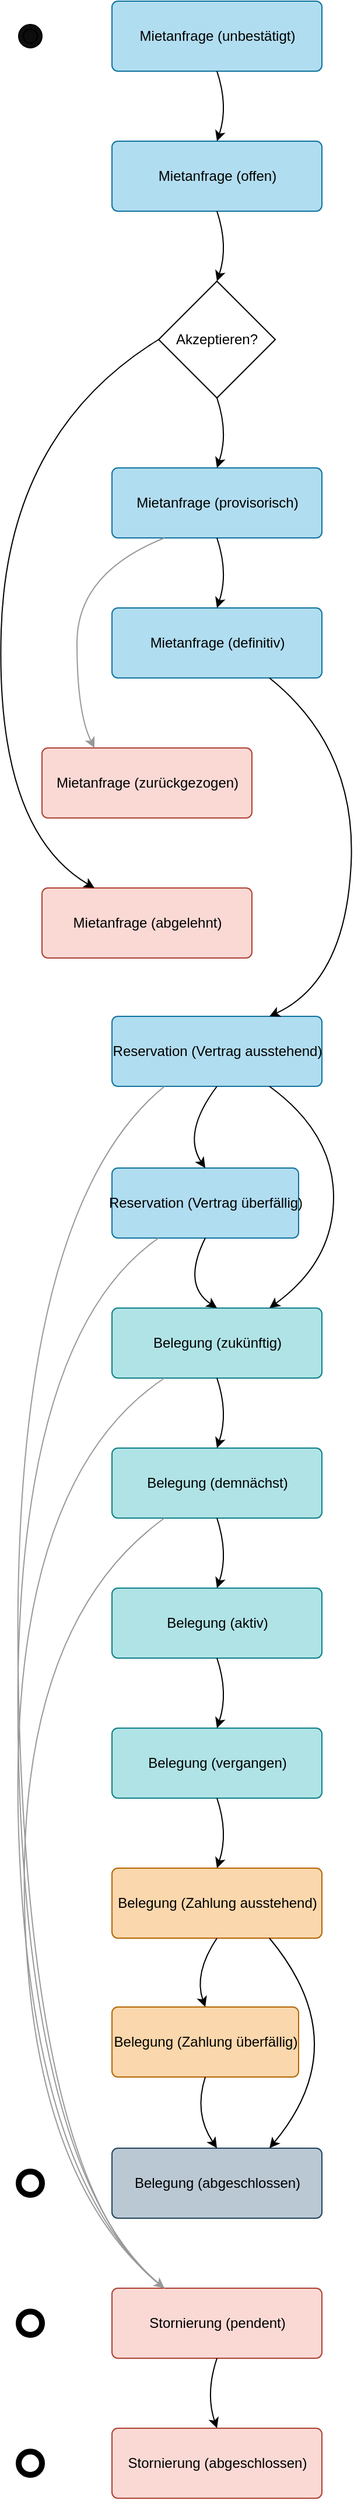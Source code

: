 <mxfile version="14.2.7" type="device"><diagram id="GsGmZt8xuK21H6n7ipCY" name="Page-1"><mxGraphModel dx="2225" dy="1017" grid="1" gridSize="10" guides="1" tooltips="1" connect="1" arrows="1" fold="1" page="1" pageScale="1" pageWidth="400" pageHeight="2400" math="0" shadow="0"><root><mxCell id="0"/><mxCell id="1" parent="0"/><mxCell id="BtBKTTmewsj6Bl9kPnDO-2" value="" style="ellipse;shape=doubleEllipse;html=1;dashed=0;whitespace=wrap;aspect=fixed;fillColor=#0D0D0D;" parent="1" vertex="1"><mxGeometry x="-370" y="150" width="20" height="20" as="geometry"/></mxCell><mxCell id="BtBKTTmewsj6Bl9kPnDO-5" value="Mietanfrage (unbestätigt)" style="html=1;align=center;verticalAlign=middle;rounded=1;absoluteArcSize=1;arcSize=10;dashed=0;fontFamily=Helvetica;fontSize=12;fillColor=#b1ddf0;glass=0;strokeColor=#10739e;" parent="1" vertex="1"><mxGeometry x="-290" y="130" width="180" height="60" as="geometry"/></mxCell><mxCell id="BtBKTTmewsj6Bl9kPnDO-8" value="Mietanfrage (offen)" style="html=1;align=center;verticalAlign=middle;rounded=1;absoluteArcSize=1;arcSize=10;dashed=0;fontFamily=Helvetica;fontSize=12;fillColor=#b1ddf0;glass=0;strokeColor=#10739e;" parent="1" vertex="1"><mxGeometry x="-290" y="250" width="180" height="60" as="geometry"/></mxCell><mxCell id="BtBKTTmewsj6Bl9kPnDO-10" value="Mietanfrage (provisorisch)" style="html=1;align=center;verticalAlign=middle;rounded=1;absoluteArcSize=1;arcSize=10;dashed=0;fontFamily=Helvetica;fontSize=12;fillColor=#b1ddf0;glass=0;strokeColor=#10739e;" parent="1" vertex="1"><mxGeometry x="-290" y="530" width="180" height="60" as="geometry"/></mxCell><mxCell id="BtBKTTmewsj6Bl9kPnDO-11" value="Mietanfrage (definitiv)" style="html=1;align=center;verticalAlign=middle;rounded=1;absoluteArcSize=1;arcSize=10;dashed=0;fontFamily=Helvetica;fontSize=12;fillColor=#b1ddf0;glass=0;strokeColor=#10739e;" parent="1" vertex="1"><mxGeometry x="-290" y="650" width="180" height="60" as="geometry"/></mxCell><mxCell id="BtBKTTmewsj6Bl9kPnDO-14" value="Akzeptieren?" style="rhombus;whiteSpace=wrap;html=1;glass=0;fontFamily=Helvetica;fontSize=12;" parent="1" vertex="1"><mxGeometry x="-250" y="370" width="100" height="100" as="geometry"/></mxCell><mxCell id="BtBKTTmewsj6Bl9kPnDO-17" value="Reservation (Vertrag ausstehend)" style="html=1;align=center;verticalAlign=middle;rounded=1;absoluteArcSize=1;arcSize=10;dashed=0;fontFamily=Helvetica;fontSize=12;fillColor=#b1ddf0;glass=0;strokeColor=#10739e;" parent="1" vertex="1"><mxGeometry x="-290" y="1000" width="180" height="60" as="geometry"/></mxCell><mxCell id="BtBKTTmewsj6Bl9kPnDO-18" value="Reservation (Vertrag überfällig)" style="html=1;align=center;verticalAlign=middle;rounded=1;absoluteArcSize=1;arcSize=10;dashed=0;fontFamily=Helvetica;fontSize=12;fillColor=#b1ddf0;glass=0;strokeColor=#10739e;" parent="1" vertex="1"><mxGeometry x="-290" y="1130" width="160" height="60" as="geometry"/></mxCell><mxCell id="BtBKTTmewsj6Bl9kPnDO-19" value="Mietanfrage (abgelehnt)" style="html=1;align=center;verticalAlign=middle;rounded=1;absoluteArcSize=1;arcSize=10;dashed=0;fontFamily=Helvetica;fontSize=12;fillColor=#fad9d5;glass=0;strokeColor=#ae4132;" parent="1" vertex="1"><mxGeometry x="-350" y="890" width="180" height="60" as="geometry"/></mxCell><mxCell id="BtBKTTmewsj6Bl9kPnDO-20" value="Mietanfrage (zurückgezogen)" style="html=1;align=center;verticalAlign=middle;rounded=1;absoluteArcSize=1;arcSize=10;dashed=0;fontFamily=Helvetica;fontSize=12;fillColor=#fad9d5;glass=0;strokeColor=#ae4132;" parent="1" vertex="1"><mxGeometry x="-350" y="770" width="180" height="60" as="geometry"/></mxCell><mxCell id="BtBKTTmewsj6Bl9kPnDO-25" value="" style="endArrow=classic;html=1;fontFamily=Helvetica;fontSize=12;curved=1;entryX=0.75;entryY=0;entryDx=0;entryDy=0;exitX=0.75;exitY=1;exitDx=0;exitDy=0;" parent="1" source="BtBKTTmewsj6Bl9kPnDO-11" target="BtBKTTmewsj6Bl9kPnDO-17" edge="1"><mxGeometry width="50" height="50" relative="1" as="geometry"><mxPoint x="-160" y="680" as="sourcePoint"/><mxPoint x="-170" y="980" as="targetPoint"/><Array as="points"><mxPoint x="-80" y="770"/><mxPoint x="-90" y="970"/></Array></mxGeometry></mxCell><mxCell id="BtBKTTmewsj6Bl9kPnDO-26" value="" style="endArrow=classic;html=1;fontFamily=Helvetica;fontSize=12;curved=1;exitX=0;exitY=0.5;exitDx=0;exitDy=0;entryX=0.25;entryY=0;entryDx=0;entryDy=0;" parent="1" source="BtBKTTmewsj6Bl9kPnDO-14" target="BtBKTTmewsj6Bl9kPnDO-19" edge="1"><mxGeometry width="50" height="50" relative="1" as="geometry"><mxPoint x="-160" y="680.0" as="sourcePoint"/><mxPoint x="-280" y="890" as="targetPoint"/><Array as="points"><mxPoint x="-380" y="500"/><mxPoint x="-390" y="840"/></Array></mxGeometry></mxCell><mxCell id="BtBKTTmewsj6Bl9kPnDO-27" value="" style="endArrow=classic;html=1;fontFamily=Helvetica;fontSize=12;curved=1;entryX=0.5;entryY=0;entryDx=0;entryDy=0;exitX=0.5;exitY=1;exitDx=0;exitDy=0;" parent="1" source="BtBKTTmewsj6Bl9kPnDO-10" target="BtBKTTmewsj6Bl9kPnDO-11" edge="1"><mxGeometry width="50" height="50" relative="1" as="geometry"><mxPoint x="-170" y="560" as="sourcePoint"/><mxPoint x="-10" y="870" as="targetPoint"/><Array as="points"><mxPoint x="-190" y="620"/></Array></mxGeometry></mxCell><mxCell id="BtBKTTmewsj6Bl9kPnDO-29" value="" style="endArrow=classic;html=1;fontFamily=Helvetica;fontSize=12;curved=1;exitX=0.5;exitY=1;exitDx=0;exitDy=0;entryX=0.5;entryY=0;entryDx=0;entryDy=0;" parent="1" source="BtBKTTmewsj6Bl9kPnDO-14" target="BtBKTTmewsj6Bl9kPnDO-10" edge="1"><mxGeometry width="50" height="50" relative="1" as="geometry"><mxPoint x="-160" y="560.0" as="sourcePoint"/><mxPoint x="-160" y="620.0" as="targetPoint"/><Array as="points"><mxPoint x="-190" y="500"/></Array></mxGeometry></mxCell><mxCell id="BtBKTTmewsj6Bl9kPnDO-30" value="" style="endArrow=classic;html=1;fontFamily=Helvetica;fontSize=12;curved=1;exitX=0.5;exitY=1;exitDx=0;exitDy=0;entryX=0.5;entryY=0;entryDx=0;entryDy=0;" parent="1" source="BtBKTTmewsj6Bl9kPnDO-8" target="BtBKTTmewsj6Bl9kPnDO-14" edge="1"><mxGeometry width="50" height="50" relative="1" as="geometry"><mxPoint x="-200" y="310" as="sourcePoint"/><mxPoint x="-200" y="360" as="targetPoint"/><Array as="points"><mxPoint x="-190" y="340"/></Array></mxGeometry></mxCell><mxCell id="BtBKTTmewsj6Bl9kPnDO-31" value="" style="endArrow=classic;html=1;fontFamily=Helvetica;fontSize=12;curved=1;exitX=0.25;exitY=1;exitDx=0;exitDy=0;entryX=0.25;entryY=0;entryDx=0;entryDy=0;strokeColor=#999999;" parent="1" source="BtBKTTmewsj6Bl9kPnDO-10" target="BtBKTTmewsj6Bl9kPnDO-20" edge="1"><mxGeometry width="50" height="50" relative="1" as="geometry"><mxPoint x="-210" y="410" as="sourcePoint"/><mxPoint x="-275" y="770" as="targetPoint"/><Array as="points"><mxPoint x="-320" y="620"/><mxPoint x="-320" y="740"/></Array></mxGeometry></mxCell><mxCell id="BtBKTTmewsj6Bl9kPnDO-33" value="" style="endArrow=classic;html=1;fontFamily=Helvetica;fontSize=12;curved=1;exitX=0.5;exitY=1;exitDx=0;exitDy=0;entryX=0.5;entryY=0;entryDx=0;entryDy=0;" parent="1" edge="1"><mxGeometry width="50" height="50" relative="1" as="geometry"><mxPoint x="-200" y="190" as="sourcePoint"/><mxPoint x="-200" y="250" as="targetPoint"/><Array as="points"><mxPoint x="-190" y="220"/></Array></mxGeometry></mxCell><mxCell id="BtBKTTmewsj6Bl9kPnDO-34" value="" style="endArrow=classic;html=1;fontFamily=Helvetica;fontSize=12;curved=1;exitX=0.5;exitY=1;exitDx=0;exitDy=0;entryX=0.5;entryY=0;entryDx=0;entryDy=0;" parent="1" source="BtBKTTmewsj6Bl9kPnDO-17" target="BtBKTTmewsj6Bl9kPnDO-18" edge="1"><mxGeometry width="50" height="50" relative="1" as="geometry"><mxPoint x="-160" y="1119" as="sourcePoint"/><mxPoint x="-150" y="1160" as="targetPoint"/><Array as="points"><mxPoint x="-230" y="1100"/></Array></mxGeometry></mxCell><mxCell id="BtBKTTmewsj6Bl9kPnDO-35" value="Belegung (zukünftig)" style="html=1;align=center;verticalAlign=middle;rounded=1;absoluteArcSize=1;arcSize=10;dashed=0;fontFamily=Helvetica;fontSize=12;fillColor=#b0e3e6;glass=0;strokeColor=#0e8088;" parent="1" vertex="1"><mxGeometry x="-290" y="1250" width="180" height="60" as="geometry"/></mxCell><mxCell id="BtBKTTmewsj6Bl9kPnDO-36" value="Belegung (demnächst)" style="html=1;align=center;verticalAlign=middle;rounded=1;absoluteArcSize=1;arcSize=10;dashed=0;fontFamily=Helvetica;fontSize=12;fillColor=#b0e3e6;glass=0;strokeColor=#0e8088;" parent="1" vertex="1"><mxGeometry x="-290" y="1370" width="180" height="60" as="geometry"/></mxCell><mxCell id="BtBKTTmewsj6Bl9kPnDO-37" value="Belegung (aktiv)" style="html=1;align=center;verticalAlign=middle;rounded=1;absoluteArcSize=1;arcSize=10;dashed=0;fontFamily=Helvetica;fontSize=12;fillColor=#b0e3e6;glass=0;strokeColor=#0e8088;" parent="1" vertex="1"><mxGeometry x="-290" y="1490" width="180" height="60" as="geometry"/></mxCell><mxCell id="BtBKTTmewsj6Bl9kPnDO-38" value="Belegung (vergangen)" style="html=1;align=center;verticalAlign=middle;rounded=1;absoluteArcSize=1;arcSize=10;dashed=0;fontFamily=Helvetica;fontSize=12;fillColor=#b0e3e6;glass=0;strokeColor=#0e8088;" parent="1" vertex="1"><mxGeometry x="-290" y="1610" width="180" height="60" as="geometry"/></mxCell><mxCell id="BtBKTTmewsj6Bl9kPnDO-39" value="Belegung (Zahlung ausstehend)" style="html=1;align=center;verticalAlign=middle;rounded=1;absoluteArcSize=1;arcSize=10;dashed=0;fontFamily=Helvetica;fontSize=12;fillColor=#fad7ac;glass=0;strokeColor=#b46504;" parent="1" vertex="1"><mxGeometry x="-290" y="1730" width="180" height="60" as="geometry"/></mxCell><mxCell id="BtBKTTmewsj6Bl9kPnDO-40" value="Belegung (Zahlung überfällig)" style="html=1;align=center;verticalAlign=middle;rounded=1;absoluteArcSize=1;arcSize=10;dashed=0;fontFamily=Helvetica;fontSize=12;fillColor=#fad7ac;glass=0;strokeColor=#b46504;" parent="1" vertex="1"><mxGeometry x="-290" y="1849" width="160" height="60" as="geometry"/></mxCell><mxCell id="BtBKTTmewsj6Bl9kPnDO-41" value="" style="endArrow=classic;html=1;fontFamily=Helvetica;fontSize=12;curved=1;entryX=0.75;entryY=0;entryDx=0;entryDy=0;exitX=0.75;exitY=1;exitDx=0;exitDy=0;" parent="1" source="BtBKTTmewsj6Bl9kPnDO-17" target="BtBKTTmewsj6Bl9kPnDO-35" edge="1"><mxGeometry width="50" height="50" relative="1" as="geometry"><mxPoint x="-160" y="1082" as="sourcePoint"/><mxPoint x="-145" y="1372.0" as="targetPoint"/><Array as="points"><mxPoint x="-100" y="1100"/><mxPoint x="-100" y="1210"/></Array></mxGeometry></mxCell><mxCell id="BtBKTTmewsj6Bl9kPnDO-42" value="" style="endArrow=classic;html=1;fontFamily=Helvetica;fontSize=12;curved=1;exitX=0.5;exitY=1;exitDx=0;exitDy=0;entryX=0.5;entryY=0;entryDx=0;entryDy=0;" parent="1" source="BtBKTTmewsj6Bl9kPnDO-18" target="BtBKTTmewsj6Bl9kPnDO-35" edge="1"><mxGeometry width="50" height="50" relative="1" as="geometry"><mxPoint x="-225" y="1193.0" as="sourcePoint"/><mxPoint x="-210" y="1263" as="targetPoint"/><Array as="points"><mxPoint x="-230" y="1230"/></Array></mxGeometry></mxCell><mxCell id="BtBKTTmewsj6Bl9kPnDO-43" value="Stornierung (pendent)" style="html=1;align=center;verticalAlign=middle;rounded=1;absoluteArcSize=1;arcSize=10;dashed=0;fontFamily=Helvetica;fontSize=12;fillColor=#fad9d5;glass=0;strokeColor=#ae4132;" parent="1" vertex="1"><mxGeometry x="-290" y="2090" width="180" height="60" as="geometry"/></mxCell><mxCell id="BtBKTTmewsj6Bl9kPnDO-44" value="" style="endArrow=classic;html=1;fontFamily=Helvetica;fontSize=12;curved=1;exitX=0.5;exitY=1;exitDx=0;exitDy=0;entryX=0.5;entryY=0;entryDx=0;entryDy=0;" parent="1" source="BtBKTTmewsj6Bl9kPnDO-35" target="BtBKTTmewsj6Bl9kPnDO-36" edge="1"><mxGeometry width="50" height="50" relative="1" as="geometry"><mxPoint x="-200" y="1306" as="sourcePoint"/><mxPoint x="-200" y="1366" as="targetPoint"/><Array as="points"><mxPoint x="-190" y="1340"/></Array></mxGeometry></mxCell><mxCell id="BtBKTTmewsj6Bl9kPnDO-45" value="" style="endArrow=classic;html=1;fontFamily=Helvetica;fontSize=12;curved=1;exitX=0.5;exitY=1;exitDx=0;exitDy=0;entryX=0.5;entryY=0;entryDx=0;entryDy=0;" parent="1" source="BtBKTTmewsj6Bl9kPnDO-36" target="BtBKTTmewsj6Bl9kPnDO-37" edge="1"><mxGeometry width="50" height="50" relative="1" as="geometry"><mxPoint x="-150" y="1450" as="sourcePoint"/><mxPoint x="-200" y="1487.0" as="targetPoint"/><Array as="points"><mxPoint x="-190" y="1461"/></Array></mxGeometry></mxCell><mxCell id="BtBKTTmewsj6Bl9kPnDO-46" value="" style="endArrow=classic;html=1;fontFamily=Helvetica;fontSize=12;curved=1;exitX=0.5;exitY=1;exitDx=0;exitDy=0;entryX=0.5;entryY=0;entryDx=0;entryDy=0;" parent="1" source="BtBKTTmewsj6Bl9kPnDO-37" target="BtBKTTmewsj6Bl9kPnDO-38" edge="1"><mxGeometry width="50" height="50" relative="1" as="geometry"><mxPoint x="-205" y="1554" as="sourcePoint"/><mxPoint x="-205" y="1610.0" as="targetPoint"/><Array as="points"><mxPoint x="-190" y="1580"/></Array></mxGeometry></mxCell><mxCell id="BtBKTTmewsj6Bl9kPnDO-47" value="" style="endArrow=classic;html=1;fontFamily=Helvetica;fontSize=12;curved=1;exitX=0.5;exitY=1;exitDx=0;exitDy=0;entryX=0.5;entryY=0;entryDx=0;entryDy=0;" parent="1" source="BtBKTTmewsj6Bl9kPnDO-38" target="BtBKTTmewsj6Bl9kPnDO-39" edge="1"><mxGeometry width="50" height="50" relative="1" as="geometry"><mxPoint x="-180" y="1680" as="sourcePoint"/><mxPoint x="-180" y="1740" as="targetPoint"/><Array as="points"><mxPoint x="-190" y="1700"/></Array></mxGeometry></mxCell><mxCell id="BtBKTTmewsj6Bl9kPnDO-48" value="" style="endArrow=classic;html=1;fontFamily=Helvetica;fontSize=12;curved=1;exitX=0.5;exitY=1;exitDx=0;exitDy=0;entryX=0.5;entryY=0;entryDx=0;entryDy=0;" parent="1" source="BtBKTTmewsj6Bl9kPnDO-39" target="BtBKTTmewsj6Bl9kPnDO-40" edge="1"><mxGeometry width="50" height="50" relative="1" as="geometry"><mxPoint x="-200" y="1790" as="sourcePoint"/><mxPoint x="-200" y="1850" as="targetPoint"/><Array as="points"><mxPoint x="-220" y="1820"/></Array></mxGeometry></mxCell><mxCell id="BtBKTTmewsj6Bl9kPnDO-49" value="Belegung (abgeschlossen)" style="html=1;align=center;verticalAlign=middle;rounded=1;absoluteArcSize=1;arcSize=10;dashed=0;fontFamily=Helvetica;fontSize=12;fillColor=#bac8d3;glass=0;strokeColor=#23445d;" parent="1" vertex="1"><mxGeometry x="-290" y="1970" width="180" height="60" as="geometry"/></mxCell><mxCell id="BtBKTTmewsj6Bl9kPnDO-50" value="" style="endArrow=classic;html=1;fontFamily=Helvetica;fontSize=12;curved=1;exitX=0.5;exitY=1;exitDx=0;exitDy=0;entryX=0.5;entryY=0;entryDx=0;entryDy=0;" parent="1" source="BtBKTTmewsj6Bl9kPnDO-40" target="BtBKTTmewsj6Bl9kPnDO-49" edge="1"><mxGeometry width="50" height="50" relative="1" as="geometry"><mxPoint x="-235" y="1917" as="sourcePoint"/><mxPoint x="-220" y="1976" as="targetPoint"/><Array as="points"><mxPoint x="-220" y="1940"/></Array></mxGeometry></mxCell><mxCell id="BtBKTTmewsj6Bl9kPnDO-51" value="Stornierung (abgeschlossen)" style="html=1;align=center;verticalAlign=middle;rounded=1;absoluteArcSize=1;arcSize=10;dashed=0;fontFamily=Helvetica;fontSize=12;fillColor=#fad9d5;glass=0;strokeColor=#ae4132;" parent="1" vertex="1"><mxGeometry x="-290" y="2210" width="180" height="60" as="geometry"/></mxCell><mxCell id="BtBKTTmewsj6Bl9kPnDO-52" value="" style="endArrow=classic;html=1;fontFamily=Helvetica;fontSize=12;curved=1;entryX=0.75;entryY=0;entryDx=0;entryDy=0;exitX=0.75;exitY=1;exitDx=0;exitDy=0;" parent="1" source="BtBKTTmewsj6Bl9kPnDO-39" target="BtBKTTmewsj6Bl9kPnDO-49" edge="1"><mxGeometry width="50" height="50" relative="1" as="geometry"><mxPoint x="-245" y="2051" as="sourcePoint"/><mxPoint x="-215" y="2112" as="targetPoint"/><Array as="points"><mxPoint x="-80" y="1880"/></Array></mxGeometry></mxCell><mxCell id="BtBKTTmewsj6Bl9kPnDO-55" value="" style="shape=ellipse;html=1;dashed=0;whitespace=wrap;aspect=fixed;strokeWidth=5;perimeter=ellipsePerimeter;glass=0;fillColor=none;fontFamily=Helvetica;fontSize=12;" parent="1" vertex="1"><mxGeometry x="-370" y="1990" width="20" height="20" as="geometry"/></mxCell><mxCell id="BtBKTTmewsj6Bl9kPnDO-56" value="" style="shape=ellipse;html=1;dashed=0;whitespace=wrap;aspect=fixed;strokeWidth=5;perimeter=ellipsePerimeter;glass=0;fillColor=none;fontFamily=Helvetica;fontSize=12;" parent="1" vertex="1"><mxGeometry x="-370" y="2110" width="20" height="20" as="geometry"/></mxCell><mxCell id="BtBKTTmewsj6Bl9kPnDO-57" value="" style="shape=ellipse;html=1;dashed=0;whitespace=wrap;aspect=fixed;strokeWidth=5;perimeter=ellipsePerimeter;glass=0;fillColor=none;fontFamily=Helvetica;fontSize=12;" parent="1" vertex="1"><mxGeometry x="-370" y="2230" width="20" height="20" as="geometry"/></mxCell><mxCell id="BtBKTTmewsj6Bl9kPnDO-58" value="" style="endArrow=classic;html=1;fontFamily=Helvetica;fontSize=12;curved=1;exitX=0.5;exitY=1;exitDx=0;exitDy=0;entryX=0.5;entryY=0;entryDx=0;entryDy=0;" parent="1" source="BtBKTTmewsj6Bl9kPnDO-43" target="BtBKTTmewsj6Bl9kPnDO-51" edge="1"><mxGeometry width="50" height="50" relative="1" as="geometry"><mxPoint x="-190" y="2150" as="sourcePoint"/><mxPoint x="-180" y="2211" as="targetPoint"/><Array as="points"><mxPoint x="-210" y="2180"/></Array></mxGeometry></mxCell><mxCell id="a3IUtkoRVhdYZAZkP72t-2" value="" style="endArrow=none;html=1;fontFamily=Helvetica;fontSize=12;curved=1;exitX=0.25;exitY=1;exitDx=0;exitDy=0;entryX=0.25;entryY=0;entryDx=0;entryDy=0;strokeColor=#999999;endFill=0;" edge="1" parent="1" source="BtBKTTmewsj6Bl9kPnDO-35" target="BtBKTTmewsj6Bl9kPnDO-43"><mxGeometry width="50" height="50" relative="1" as="geometry"><mxPoint x="-190" y="1320" as="sourcePoint"/><mxPoint x="-350" y="1540" as="targetPoint"/><Array as="points"><mxPoint x="-380" y="1400"/><mxPoint x="-360" y="2000"/></Array></mxGeometry></mxCell><mxCell id="a3IUtkoRVhdYZAZkP72t-3" value="" style="endArrow=none;html=1;fontFamily=Helvetica;fontSize=12;curved=1;exitX=0.25;exitY=1;exitDx=0;exitDy=0;entryX=0.25;entryY=0;entryDx=0;entryDy=0;strokeColor=#999999;endFill=0;" edge="1" parent="1" source="BtBKTTmewsj6Bl9kPnDO-18" target="BtBKTTmewsj6Bl9kPnDO-43"><mxGeometry width="50" height="50" relative="1" as="geometry"><mxPoint x="-235" y="1320" as="sourcePoint"/><mxPoint x="-235" y="2100" as="targetPoint"/><Array as="points"><mxPoint x="-380" y="1280"/><mxPoint x="-360" y="2000"/></Array></mxGeometry></mxCell><mxCell id="a3IUtkoRVhdYZAZkP72t-4" value="" style="endArrow=classic;html=1;fontFamily=Helvetica;fontSize=12;curved=1;exitX=0.25;exitY=1;exitDx=0;exitDy=0;entryX=0.25;entryY=0;entryDx=0;entryDy=0;strokeColor=#999999;" edge="1" parent="1" source="BtBKTTmewsj6Bl9kPnDO-17" target="BtBKTTmewsj6Bl9kPnDO-43"><mxGeometry width="50" height="50" relative="1" as="geometry"><mxPoint x="-225" y="1330" as="sourcePoint"/><mxPoint x="-225" y="2110" as="targetPoint"/><Array as="points"><mxPoint x="-380" y="1170"/><mxPoint x="-360" y="2000"/></Array></mxGeometry></mxCell><mxCell id="a3IUtkoRVhdYZAZkP72t-5" value="" style="endArrow=none;html=1;fontFamily=Helvetica;fontSize=12;curved=1;exitX=0.25;exitY=1;exitDx=0;exitDy=0;strokeColor=#999999;entryX=0.25;entryY=0;entryDx=0;entryDy=0;endFill=0;" edge="1" parent="1" source="BtBKTTmewsj6Bl9kPnDO-36" target="BtBKTTmewsj6Bl9kPnDO-43"><mxGeometry width="50" height="50" relative="1" as="geometry"><mxPoint x="-215" y="1340" as="sourcePoint"/><mxPoint x="-245" y="2090" as="targetPoint"/><Array as="points"><mxPoint x="-370" y="1520"/><mxPoint x="-360" y="2000"/></Array></mxGeometry></mxCell></root></mxGraphModel></diagram></mxfile>